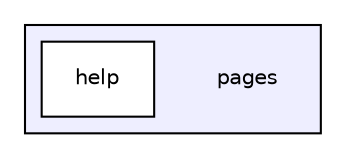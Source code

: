 digraph "B:/p2/redaxo/include/addons/square_shop/pages" {
  compound=true
  node [ fontsize="10", fontname="Helvetica"];
  edge [ labelfontsize="10", labelfontname="Helvetica"];
  subgraph clusterdir_208d2690607c4e3d3fabfa1d18673d36 {
    graph [ bgcolor="#eeeeff", pencolor="black", label="" URL="dir_208d2690607c4e3d3fabfa1d18673d36.html"];
    dir_208d2690607c4e3d3fabfa1d18673d36 [shape=plaintext label="pages"];
    dir_8f1786216a14af886216a925c12f0a8a [shape=box label="help" color="black" fillcolor="white" style="filled" URL="dir_8f1786216a14af886216a925c12f0a8a.html"];
  }
}
